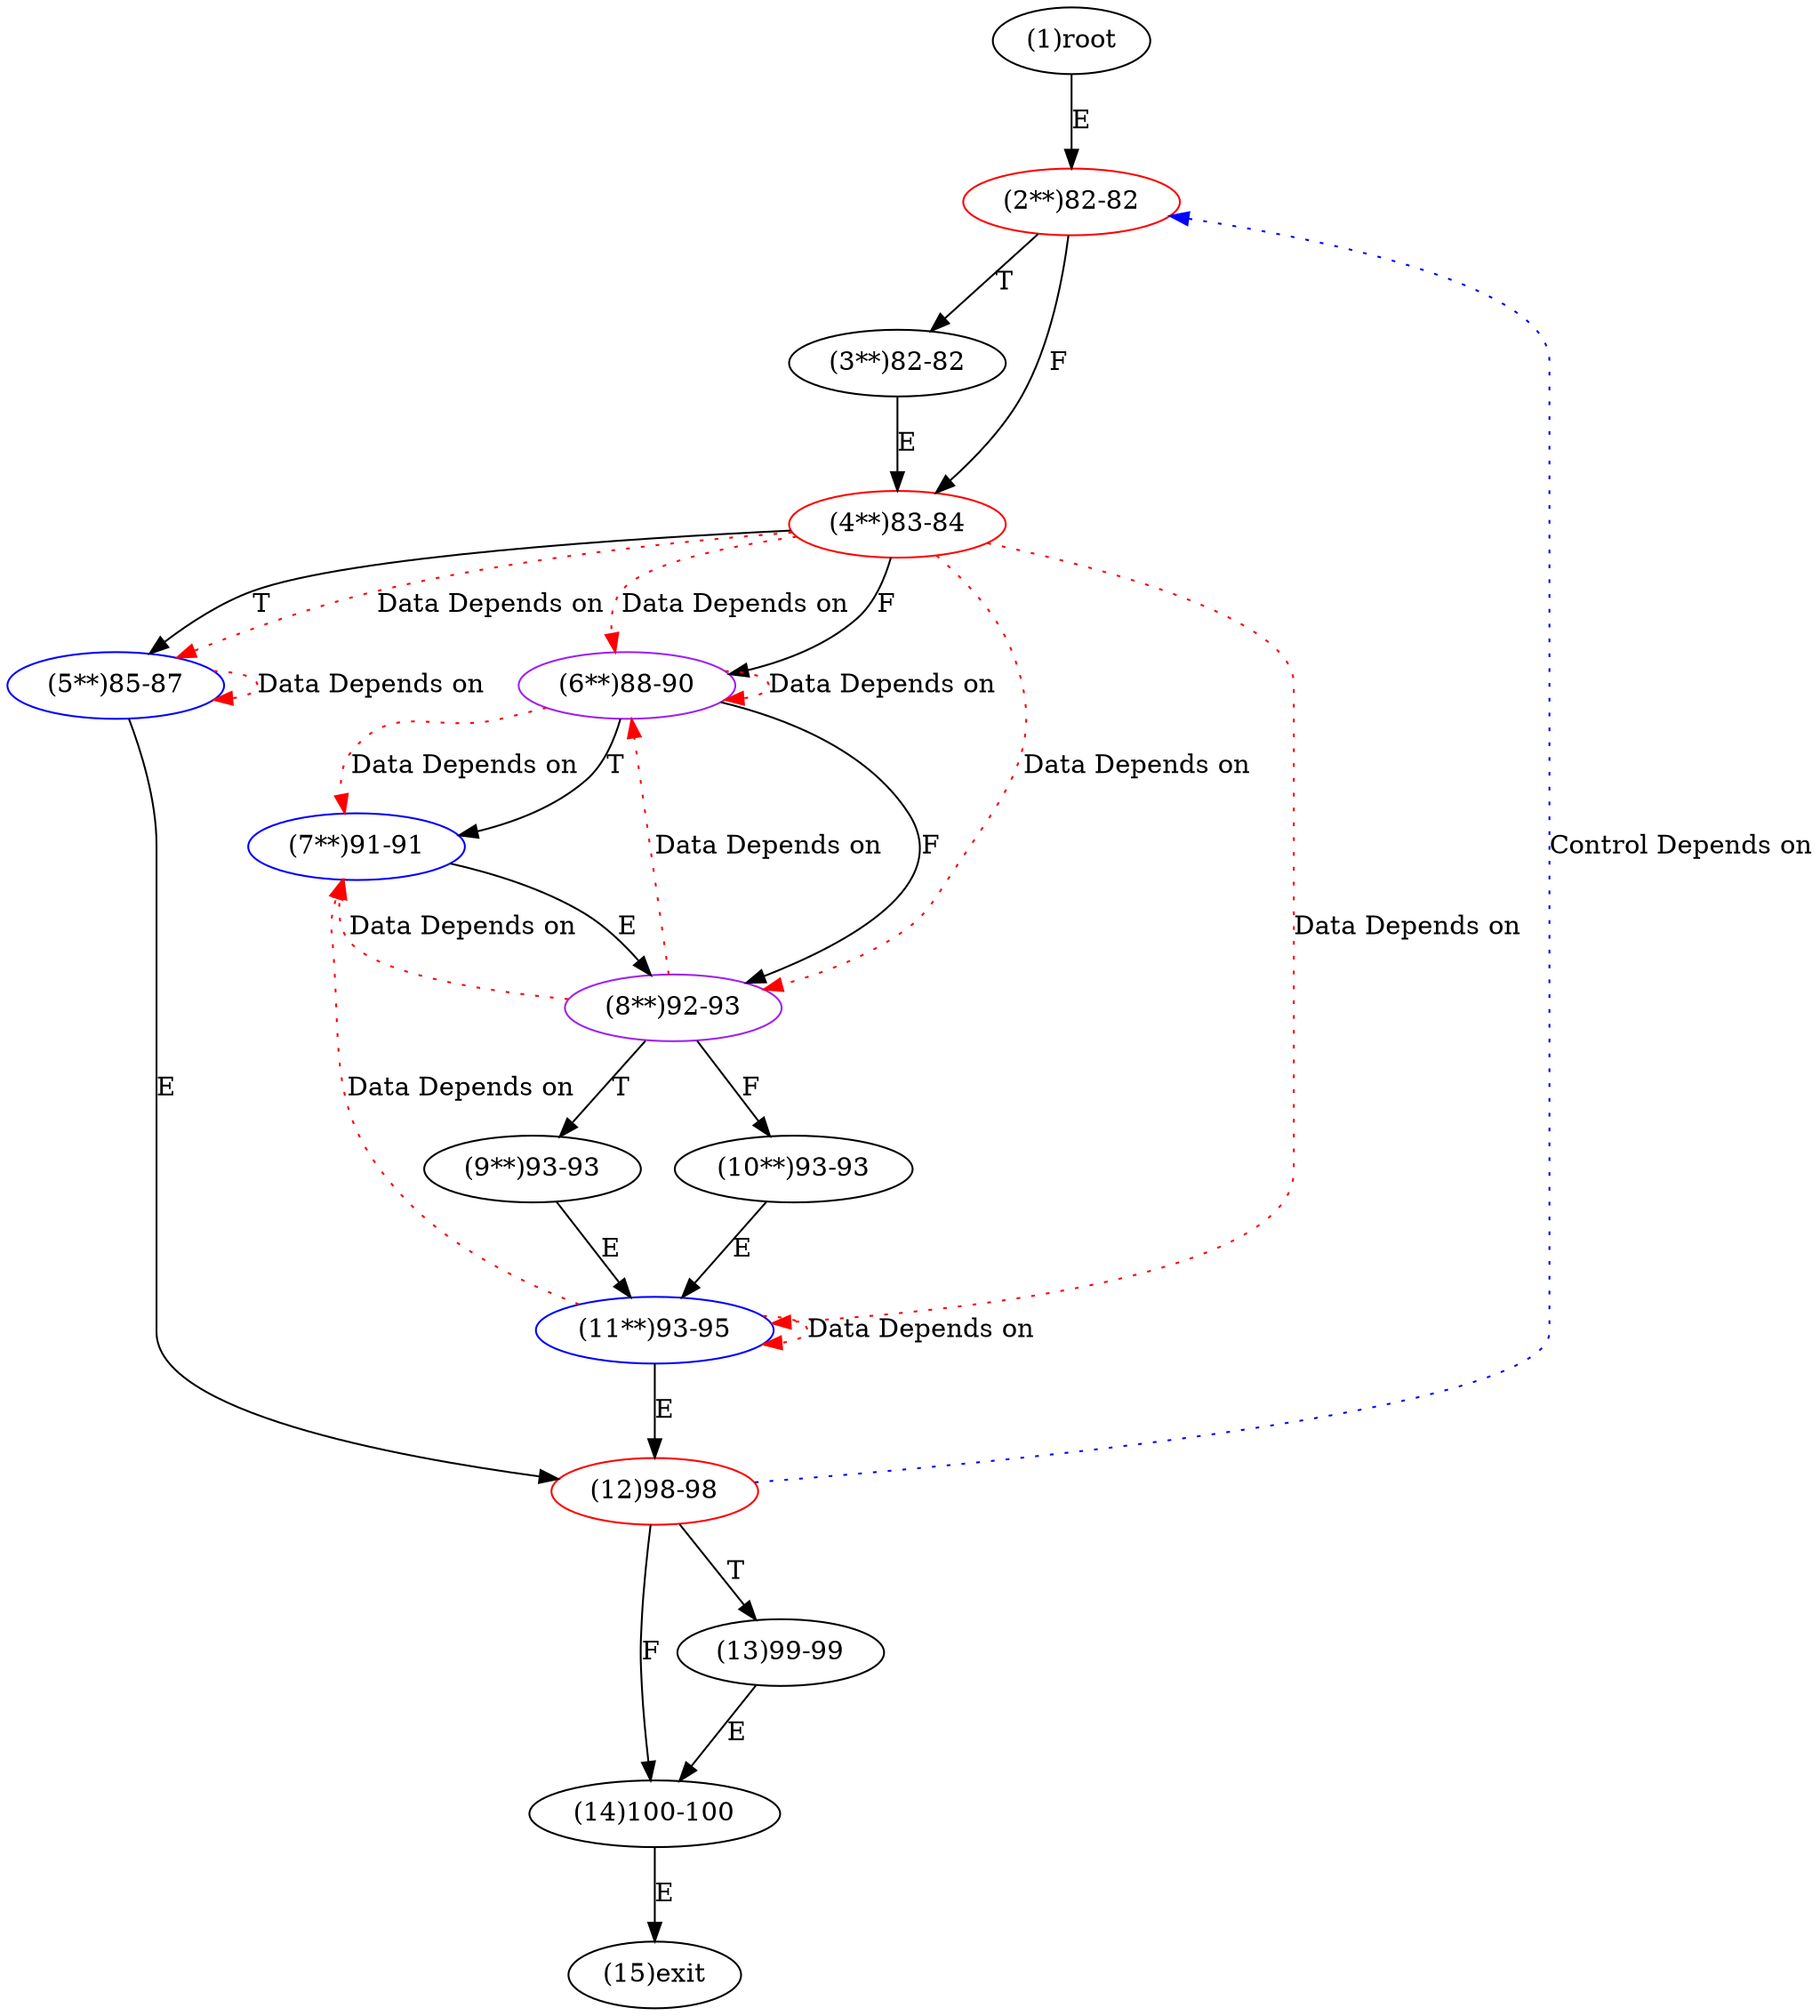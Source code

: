 digraph "" { 
1[ label="(1)root"];
2[ label="(2**)82-82",color=red];
3[ label="(3**)82-82"];
4[ label="(4**)83-84",color=red];
5[ label="(5**)85-87",color=blue];
6[ label="(6**)88-90",color=purple];
7[ label="(7**)91-91",color=blue];
8[ label="(8**)92-93",color=purple];
9[ label="(9**)93-93"];
10[ label="(10**)93-93"];
11[ label="(11**)93-95",color=blue];
12[ label="(12)98-98",color=red];
13[ label="(13)99-99"];
14[ label="(14)100-100"];
15[ label="(15)exit"];
1->2[ label="E"];
2->4[ label="F"];
2->3[ label="T"];
3->4[ label="E"];
4->6[ label="F"];
4->5[ label="T"];
5->12[ label="E"];
6->8[ label="F"];
6->7[ label="T"];
7->8[ label="E"];
8->10[ label="F"];
8->9[ label="T"];
9->11[ label="E"];
10->11[ label="E"];
11->12[ label="E"];
12->14[ label="F"];
12->13[ label="T"];
13->14[ label="E"];
14->15[ label="E"];
4->5[ color="red" label="Data Depends on" style = dotted ];
4->6[ color="red" label="Data Depends on" style = dotted ];
4->8[ color="red" label="Data Depends on" style = dotted ];
4->11[ color="red" label="Data Depends on" style = dotted ];
5->5[ color="red" label="Data Depends on" style = dotted ];
6->6[ color="red" label="Data Depends on" style = dotted ];
6->7[ color="red" label="Data Depends on" style = dotted ];
8->6[ color="red" label="Data Depends on" style = dotted ];
8->7[ color="red" label="Data Depends on" style = dotted ];
11->11[ color="red" label="Data Depends on" style = dotted ];
11->7[ color="red" label="Data Depends on" style = dotted ];
12->2[ color="blue" label="Control Depends on" style = dotted ];
}